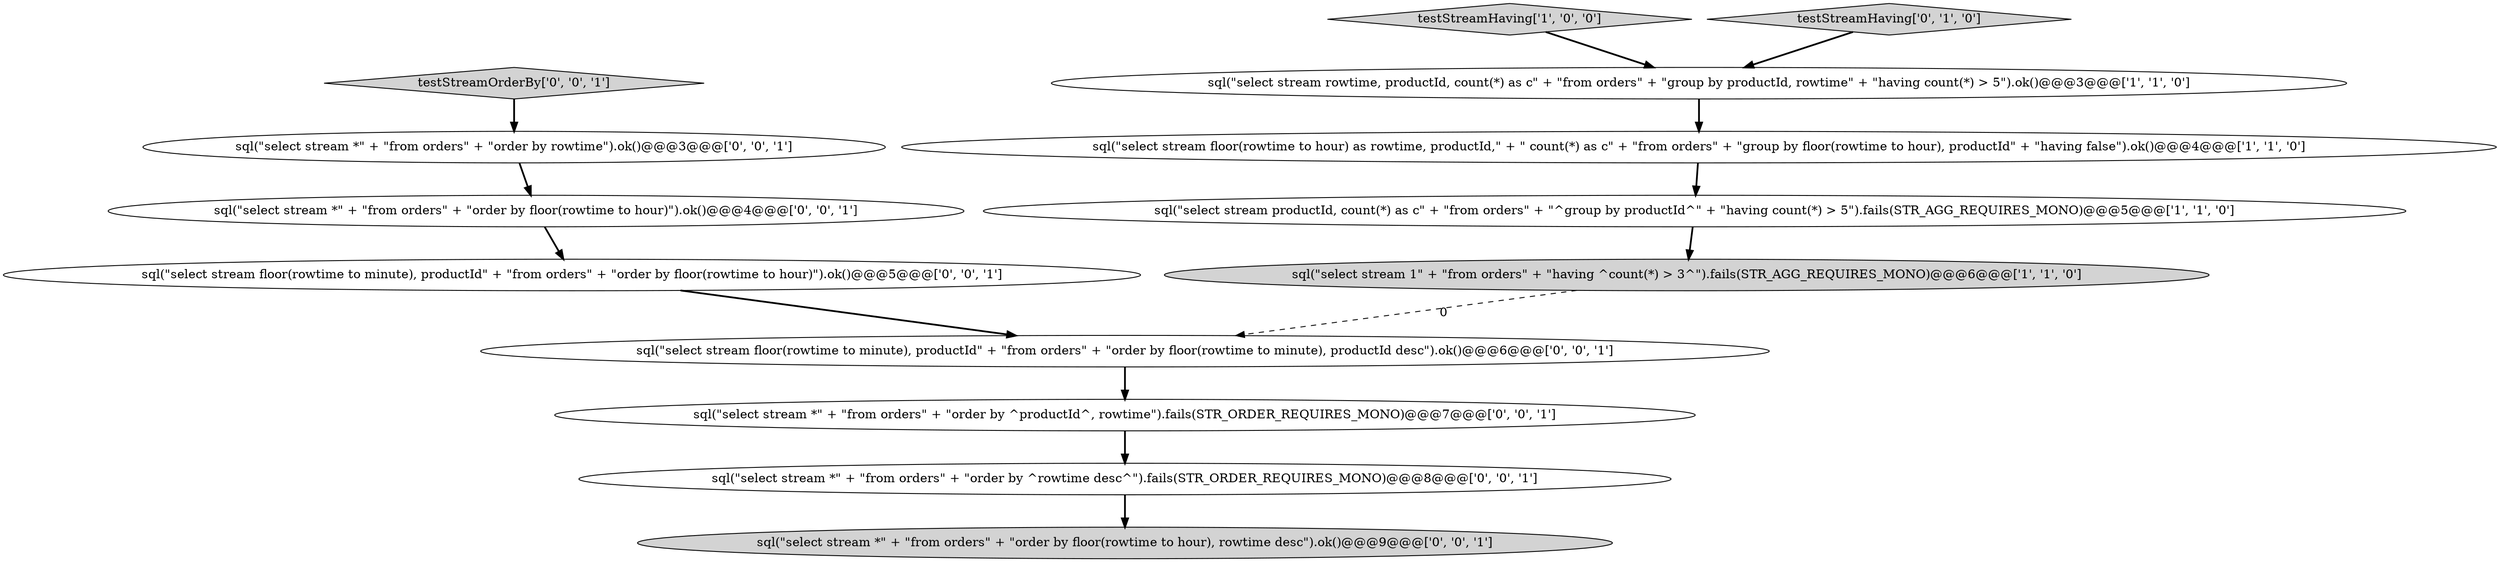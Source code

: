 digraph {
8 [style = filled, label = "sql(\"select stream *\" + \"from orders\" + \"order by ^rowtime desc^\").fails(STR_ORDER_REQUIRES_MONO)@@@8@@@['0', '0', '1']", fillcolor = white, shape = ellipse image = "AAA0AAABBB3BBB"];
1 [style = filled, label = "sql(\"select stream rowtime, productId, count(*) as c\" + \"from orders\" + \"group by productId, rowtime\" + \"having count(*) > 5\").ok()@@@3@@@['1', '1', '0']", fillcolor = white, shape = ellipse image = "AAA0AAABBB1BBB"];
10 [style = filled, label = "testStreamOrderBy['0', '0', '1']", fillcolor = lightgray, shape = diamond image = "AAA0AAABBB3BBB"];
9 [style = filled, label = "sql(\"select stream *\" + \"from orders\" + \"order by rowtime\").ok()@@@3@@@['0', '0', '1']", fillcolor = white, shape = ellipse image = "AAA0AAABBB3BBB"];
0 [style = filled, label = "testStreamHaving['1', '0', '0']", fillcolor = lightgray, shape = diamond image = "AAA0AAABBB1BBB"];
6 [style = filled, label = "sql(\"select stream floor(rowtime to minute), productId\" + \"from orders\" + \"order by floor(rowtime to minute), productId desc\").ok()@@@6@@@['0', '0', '1']", fillcolor = white, shape = ellipse image = "AAA0AAABBB3BBB"];
7 [style = filled, label = "sql(\"select stream *\" + \"from orders\" + \"order by floor(rowtime to hour)\").ok()@@@4@@@['0', '0', '1']", fillcolor = white, shape = ellipse image = "AAA0AAABBB3BBB"];
11 [style = filled, label = "sql(\"select stream floor(rowtime to minute), productId\" + \"from orders\" + \"order by floor(rowtime to hour)\").ok()@@@5@@@['0', '0', '1']", fillcolor = white, shape = ellipse image = "AAA0AAABBB3BBB"];
4 [style = filled, label = "sql(\"select stream 1\" + \"from orders\" + \"having ^count(*) > 3^\").fails(STR_AGG_REQUIRES_MONO)@@@6@@@['1', '1', '0']", fillcolor = lightgray, shape = ellipse image = "AAA0AAABBB1BBB"];
13 [style = filled, label = "sql(\"select stream *\" + \"from orders\" + \"order by floor(rowtime to hour), rowtime desc\").ok()@@@9@@@['0', '0', '1']", fillcolor = lightgray, shape = ellipse image = "AAA0AAABBB3BBB"];
12 [style = filled, label = "sql(\"select stream *\" + \"from orders\" + \"order by ^productId^, rowtime\").fails(STR_ORDER_REQUIRES_MONO)@@@7@@@['0', '0', '1']", fillcolor = white, shape = ellipse image = "AAA0AAABBB3BBB"];
2 [style = filled, label = "sql(\"select stream floor(rowtime to hour) as rowtime, productId,\" + \" count(*) as c\" + \"from orders\" + \"group by floor(rowtime to hour), productId\" + \"having false\").ok()@@@4@@@['1', '1', '0']", fillcolor = white, shape = ellipse image = "AAA0AAABBB1BBB"];
3 [style = filled, label = "sql(\"select stream productId, count(*) as c\" + \"from orders\" + \"^group by productId^\" + \"having count(*) > 5\").fails(STR_AGG_REQUIRES_MONO)@@@5@@@['1', '1', '0']", fillcolor = white, shape = ellipse image = "AAA0AAABBB1BBB"];
5 [style = filled, label = "testStreamHaving['0', '1', '0']", fillcolor = lightgray, shape = diamond image = "AAA0AAABBB2BBB"];
5->1 [style = bold, label=""];
1->2 [style = bold, label=""];
10->9 [style = bold, label=""];
7->11 [style = bold, label=""];
8->13 [style = bold, label=""];
9->7 [style = bold, label=""];
4->6 [style = dashed, label="0"];
3->4 [style = bold, label=""];
0->1 [style = bold, label=""];
12->8 [style = bold, label=""];
2->3 [style = bold, label=""];
11->6 [style = bold, label=""];
6->12 [style = bold, label=""];
}
